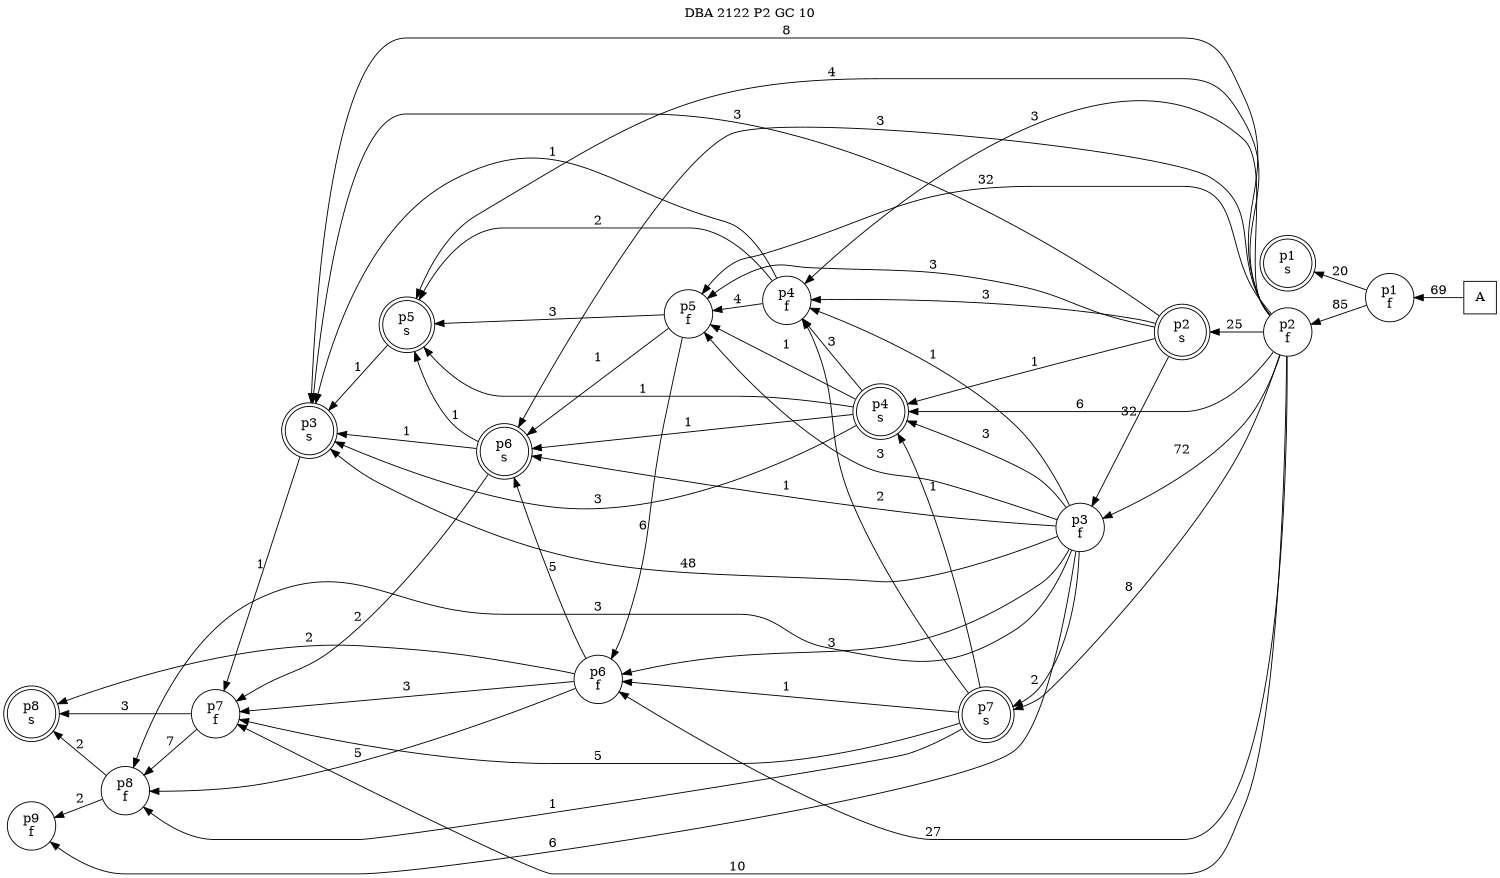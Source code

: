 digraph DBA_2122_P2_GC_10_GOOD {
labelloc="tl"
label= " DBA 2122 P2 GC 10 "
rankdir="RL";
graph [ size=" 10 , 10 !"]

"A" [shape="square" label="A"]
"p1_f" [shape="circle" label="p1
f"]
"p1_s" [shape="doublecircle" label="p1
s"]
"p2_f" [shape="circle" label="p2
f"]
"p2_s" [shape="doublecircle" label="p2
s"]
"p3_f" [shape="circle" label="p3
f"]
"p3_s" [shape="doublecircle" label="p3
s"]
"p5_f" [shape="circle" label="p5
f"]
"p4_f" [shape="circle" label="p4
f"]
"p6_f" [shape="circle" label="p6
f"]
"p5_s" [shape="doublecircle" label="p5
s"]
"p4_s" [shape="doublecircle" label="p4
s"]
"p6_s" [shape="doublecircle" label="p6
s"]
"p7_f" [shape="circle" label="p7
f"]
"p7_s" [shape="doublecircle" label="p7
s"]
"p8_f" [shape="circle" label="p8
f"]
"p8_s" [shape="doublecircle" label="p8
s"]
"p9_f" [shape="circle" label="p9
f"]
"A" -> "p1_f" [ label=69]
"p1_f" -> "p1_s" [ label=20]
"p1_f" -> "p2_f" [ label=85]
"p2_f" -> "p2_s" [ label=25]
"p2_f" -> "p3_f" [ label=72]
"p2_f" -> "p3_s" [ label=8]
"p2_f" -> "p5_f" [ label=32]
"p2_f" -> "p4_f" [ label=3]
"p2_f" -> "p6_f" [ label=27]
"p2_f" -> "p5_s" [ label=4]
"p2_f" -> "p4_s" [ label=6]
"p2_f" -> "p6_s" [ label=3]
"p2_f" -> "p7_f" [ label=10]
"p2_f" -> "p7_s" [ label=8]
"p2_s" -> "p3_f" [ label=32]
"p2_s" -> "p3_s" [ label=3]
"p2_s" -> "p5_f" [ label=3]
"p2_s" -> "p4_f" [ label=3]
"p2_s" -> "p4_s" [ label=1]
"p3_f" -> "p3_s" [ label=48]
"p3_f" -> "p5_f" [ label=3]
"p3_f" -> "p4_f" [ label=1]
"p3_f" -> "p6_f" [ label=3]
"p3_f" -> "p4_s" [ label=3]
"p3_f" -> "p6_s" [ label=1]
"p3_f" -> "p7_s" [ label=2]
"p3_f" -> "p8_f" [ label=3]
"p3_f" -> "p9_f" [ label=6]
"p3_s" -> "p7_f" [ label=1]
"p5_f" -> "p6_f" [ label=6]
"p5_f" -> "p5_s" [ label=3]
"p5_f" -> "p6_s" [ label=1]
"p4_f" -> "p3_s" [ label=1]
"p4_f" -> "p5_f" [ label=4]
"p4_f" -> "p5_s" [ label=2]
"p6_f" -> "p6_s" [ label=5]
"p6_f" -> "p7_f" [ label=3]
"p6_f" -> "p8_f" [ label=5]
"p6_f" -> "p8_s" [ label=2]
"p5_s" -> "p3_s" [ label=1]
"p4_s" -> "p3_s" [ label=3]
"p4_s" -> "p5_f" [ label=1]
"p4_s" -> "p4_f" [ label=3]
"p4_s" -> "p5_s" [ label=1]
"p4_s" -> "p6_s" [ label=1]
"p6_s" -> "p3_s" [ label=1]
"p6_s" -> "p5_s" [ label=1]
"p6_s" -> "p7_f" [ label=2]
"p7_f" -> "p8_f" [ label=7]
"p7_f" -> "p8_s" [ label=3]
"p7_s" -> "p4_f" [ label=2]
"p7_s" -> "p6_f" [ label=1]
"p7_s" -> "p4_s" [ label=1]
"p7_s" -> "p7_f" [ label=5]
"p7_s" -> "p8_f" [ label=1]
"p8_f" -> "p8_s" [ label=2]
"p8_f" -> "p9_f" [ label=2]
}
